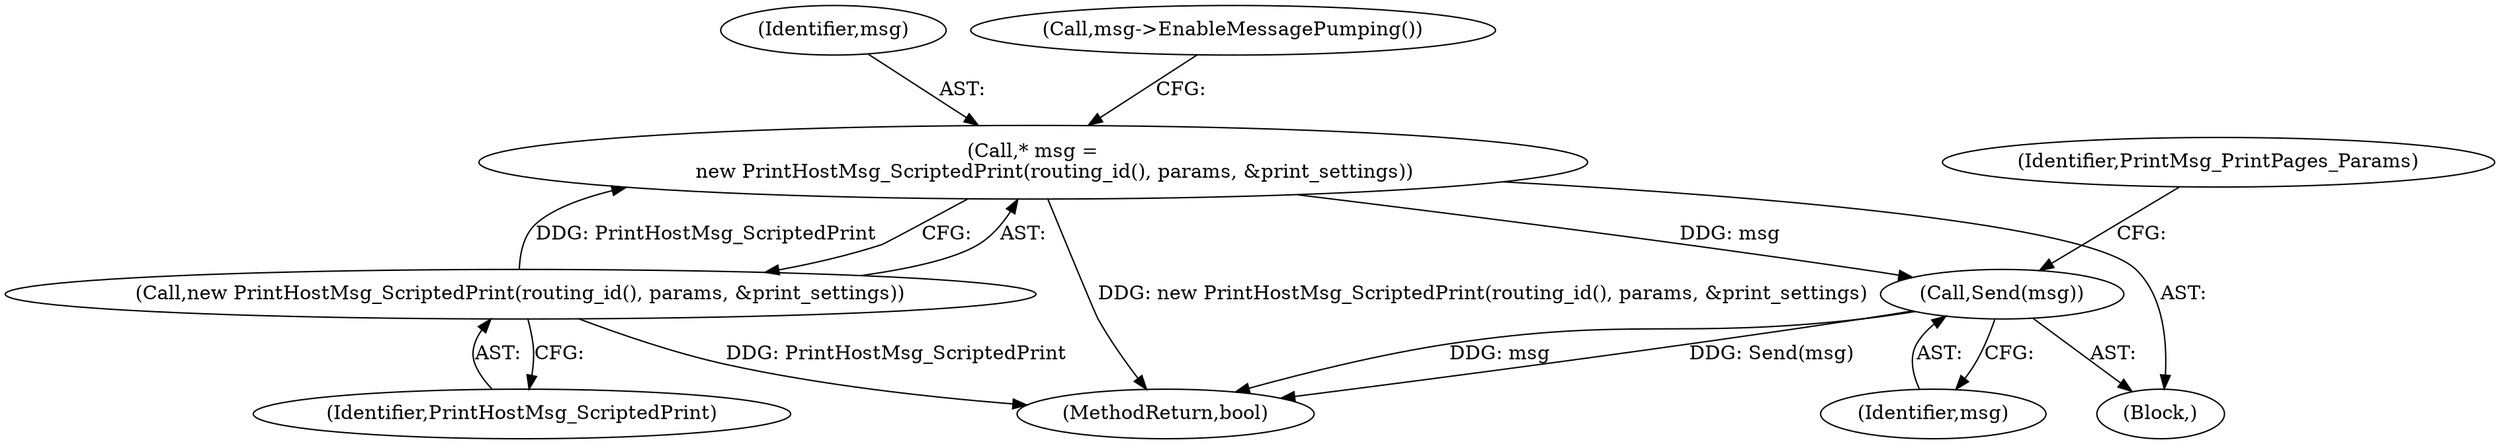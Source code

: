 digraph "0_Chrome_7a3439b3d169047c1c07f28a6f9cda341328980b_3@pointer" {
"1000165" [label="(Call,* msg =\n       new PrintHostMsg_ScriptedPrint(routing_id(), params, &print_settings))"];
"1000167" [label="(Call,new PrintHostMsg_ScriptedPrint(routing_id(), params, &print_settings))"];
"1000170" [label="(Call,Send(msg))"];
"1000168" [label="(Identifier,PrintHostMsg_ScriptedPrint)"];
"1000107" [label="(Block,)"];
"1000174" [label="(Identifier,PrintMsg_PrintPages_Params)"];
"1000170" [label="(Call,Send(msg))"];
"1000166" [label="(Identifier,msg)"];
"1000171" [label="(Identifier,msg)"];
"1000165" [label="(Call,* msg =\n       new PrintHostMsg_ScriptedPrint(routing_id(), params, &print_settings))"];
"1000169" [label="(Call,msg->EnableMessagePumping())"];
"1000194" [label="(MethodReturn,bool)"];
"1000167" [label="(Call,new PrintHostMsg_ScriptedPrint(routing_id(), params, &print_settings))"];
"1000165" -> "1000107"  [label="AST: "];
"1000165" -> "1000167"  [label="CFG: "];
"1000166" -> "1000165"  [label="AST: "];
"1000167" -> "1000165"  [label="AST: "];
"1000169" -> "1000165"  [label="CFG: "];
"1000165" -> "1000194"  [label="DDG: new PrintHostMsg_ScriptedPrint(routing_id(), params, &print_settings)"];
"1000167" -> "1000165"  [label="DDG: PrintHostMsg_ScriptedPrint"];
"1000165" -> "1000170"  [label="DDG: msg"];
"1000167" -> "1000168"  [label="CFG: "];
"1000168" -> "1000167"  [label="AST: "];
"1000167" -> "1000194"  [label="DDG: PrintHostMsg_ScriptedPrint"];
"1000170" -> "1000107"  [label="AST: "];
"1000170" -> "1000171"  [label="CFG: "];
"1000171" -> "1000170"  [label="AST: "];
"1000174" -> "1000170"  [label="CFG: "];
"1000170" -> "1000194"  [label="DDG: Send(msg)"];
"1000170" -> "1000194"  [label="DDG: msg"];
}
